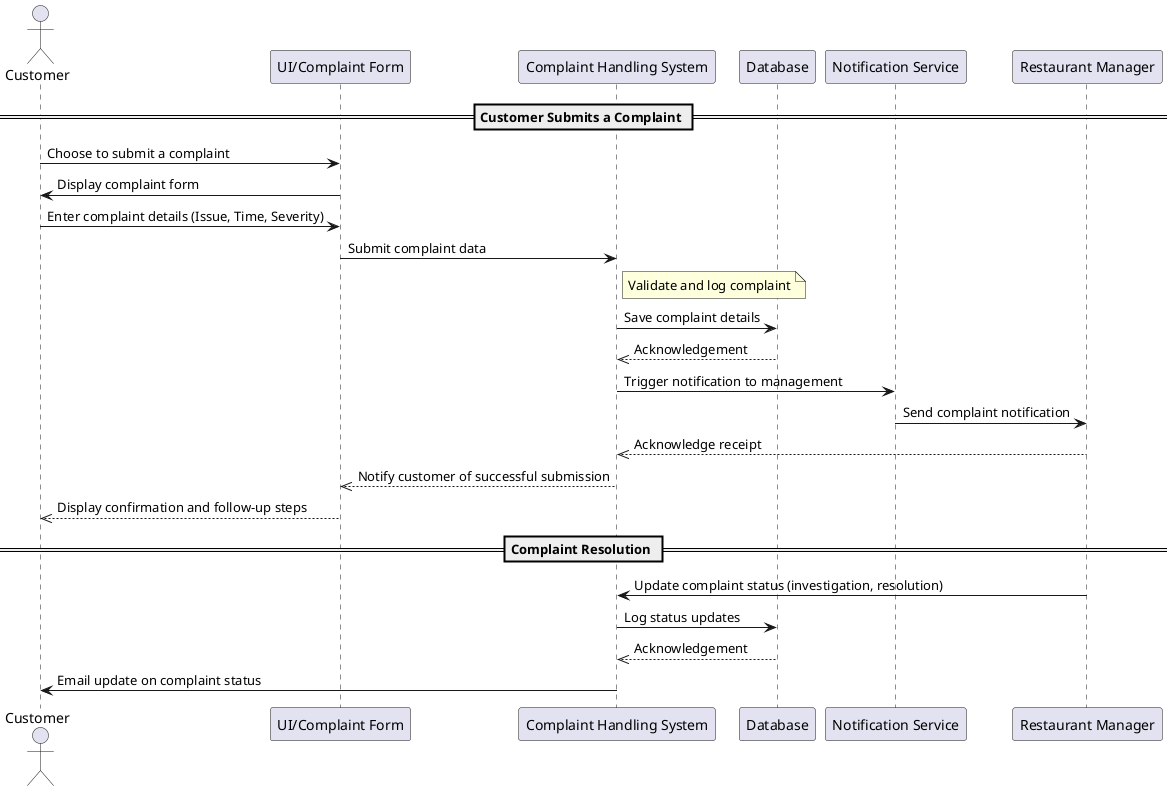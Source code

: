 @startuml
actor Customer
participant "UI/Complaint Form" as UIF
participant "Complaint Handling System" as CHS
participant "Database" as DB
participant "Notification Service" as NS
participant "Restaurant Manager" as RM

== Customer Submits a Complaint ==
Customer -> UIF : Choose to submit a complaint
UIF -> Customer : Display complaint form
Customer -> UIF : Enter complaint details (Issue, Time, Severity)
UIF -> CHS : Submit complaint data
note right of CHS : Validate and log complaint
CHS -> DB : Save complaint details
DB -->> CHS : Acknowledgement
CHS -> NS : Trigger notification to management
NS -> RM : Send complaint notification
RM -->> CHS : Acknowledge receipt
CHS -->> UIF : Notify customer of successful submission
UIF -->> Customer : Display confirmation and follow-up steps

== Complaint Resolution ==
RM -> CHS : Update complaint status (investigation, resolution)
CHS -> DB : Log status updates
DB -->> CHS : Acknowledgement
CHS -> Customer : Email update on complaint status

@enduml